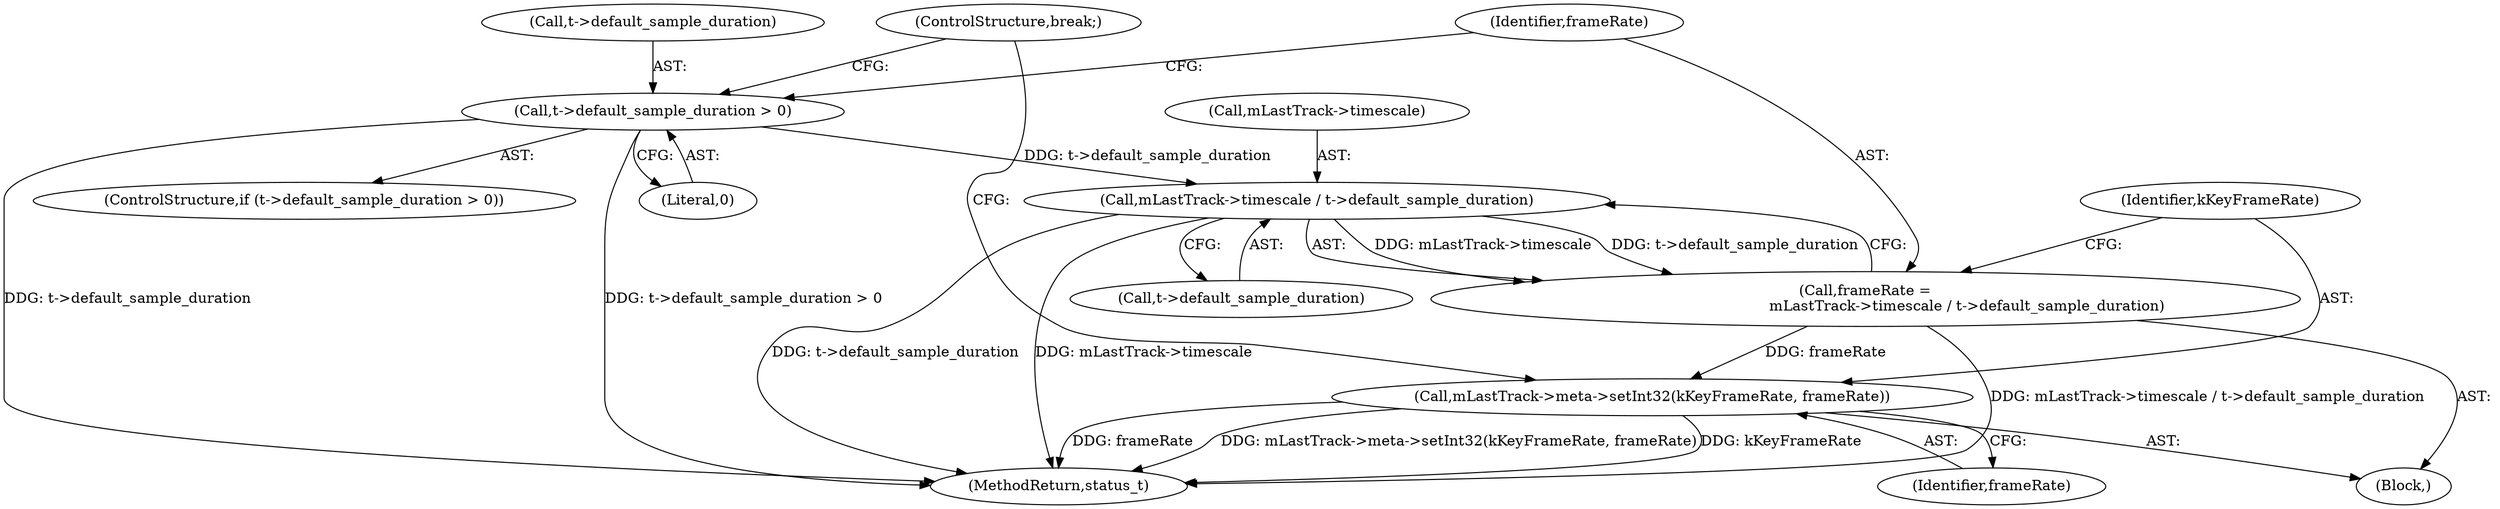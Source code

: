 digraph "0_Android_8a3a2f6ea7defe1a81bb32b3c9f3537f84749b9d@pointer" {
"1002450" [label="(Call,t->default_sample_duration > 0)"];
"1002459" [label="(Call,mLastTrack->timescale / t->default_sample_duration)"];
"1002457" [label="(Call,frameRate =\n                                            mLastTrack->timescale / t->default_sample_duration)"];
"1002466" [label="(Call,mLastTrack->meta->setInt32(kKeyFrameRate, frameRate))"];
"1002468" [label="(Identifier,frameRate)"];
"1002451" [label="(Call,t->default_sample_duration)"];
"1002457" [label="(Call,frameRate =\n                                            mLastTrack->timescale / t->default_sample_duration)"];
"1002460" [label="(Call,mLastTrack->timescale)"];
"1002455" [label="(Block,)"];
"1003923" [label="(MethodReturn,status_t)"];
"1002469" [label="(ControlStructure,break;)"];
"1002467" [label="(Identifier,kKeyFrameRate)"];
"1002466" [label="(Call,mLastTrack->meta->setInt32(kKeyFrameRate, frameRate))"];
"1002459" [label="(Call,mLastTrack->timescale / t->default_sample_duration)"];
"1002454" [label="(Literal,0)"];
"1002450" [label="(Call,t->default_sample_duration > 0)"];
"1002458" [label="(Identifier,frameRate)"];
"1002449" [label="(ControlStructure,if (t->default_sample_duration > 0))"];
"1002463" [label="(Call,t->default_sample_duration)"];
"1002450" -> "1002449"  [label="AST: "];
"1002450" -> "1002454"  [label="CFG: "];
"1002451" -> "1002450"  [label="AST: "];
"1002454" -> "1002450"  [label="AST: "];
"1002458" -> "1002450"  [label="CFG: "];
"1002469" -> "1002450"  [label="CFG: "];
"1002450" -> "1003923"  [label="DDG: t->default_sample_duration"];
"1002450" -> "1003923"  [label="DDG: t->default_sample_duration > 0"];
"1002450" -> "1002459"  [label="DDG: t->default_sample_duration"];
"1002459" -> "1002457"  [label="AST: "];
"1002459" -> "1002463"  [label="CFG: "];
"1002460" -> "1002459"  [label="AST: "];
"1002463" -> "1002459"  [label="AST: "];
"1002457" -> "1002459"  [label="CFG: "];
"1002459" -> "1003923"  [label="DDG: t->default_sample_duration"];
"1002459" -> "1003923"  [label="DDG: mLastTrack->timescale"];
"1002459" -> "1002457"  [label="DDG: mLastTrack->timescale"];
"1002459" -> "1002457"  [label="DDG: t->default_sample_duration"];
"1002457" -> "1002455"  [label="AST: "];
"1002458" -> "1002457"  [label="AST: "];
"1002467" -> "1002457"  [label="CFG: "];
"1002457" -> "1003923"  [label="DDG: mLastTrack->timescale / t->default_sample_duration"];
"1002457" -> "1002466"  [label="DDG: frameRate"];
"1002466" -> "1002455"  [label="AST: "];
"1002466" -> "1002468"  [label="CFG: "];
"1002467" -> "1002466"  [label="AST: "];
"1002468" -> "1002466"  [label="AST: "];
"1002469" -> "1002466"  [label="CFG: "];
"1002466" -> "1003923"  [label="DDG: mLastTrack->meta->setInt32(kKeyFrameRate, frameRate)"];
"1002466" -> "1003923"  [label="DDG: kKeyFrameRate"];
"1002466" -> "1003923"  [label="DDG: frameRate"];
}
